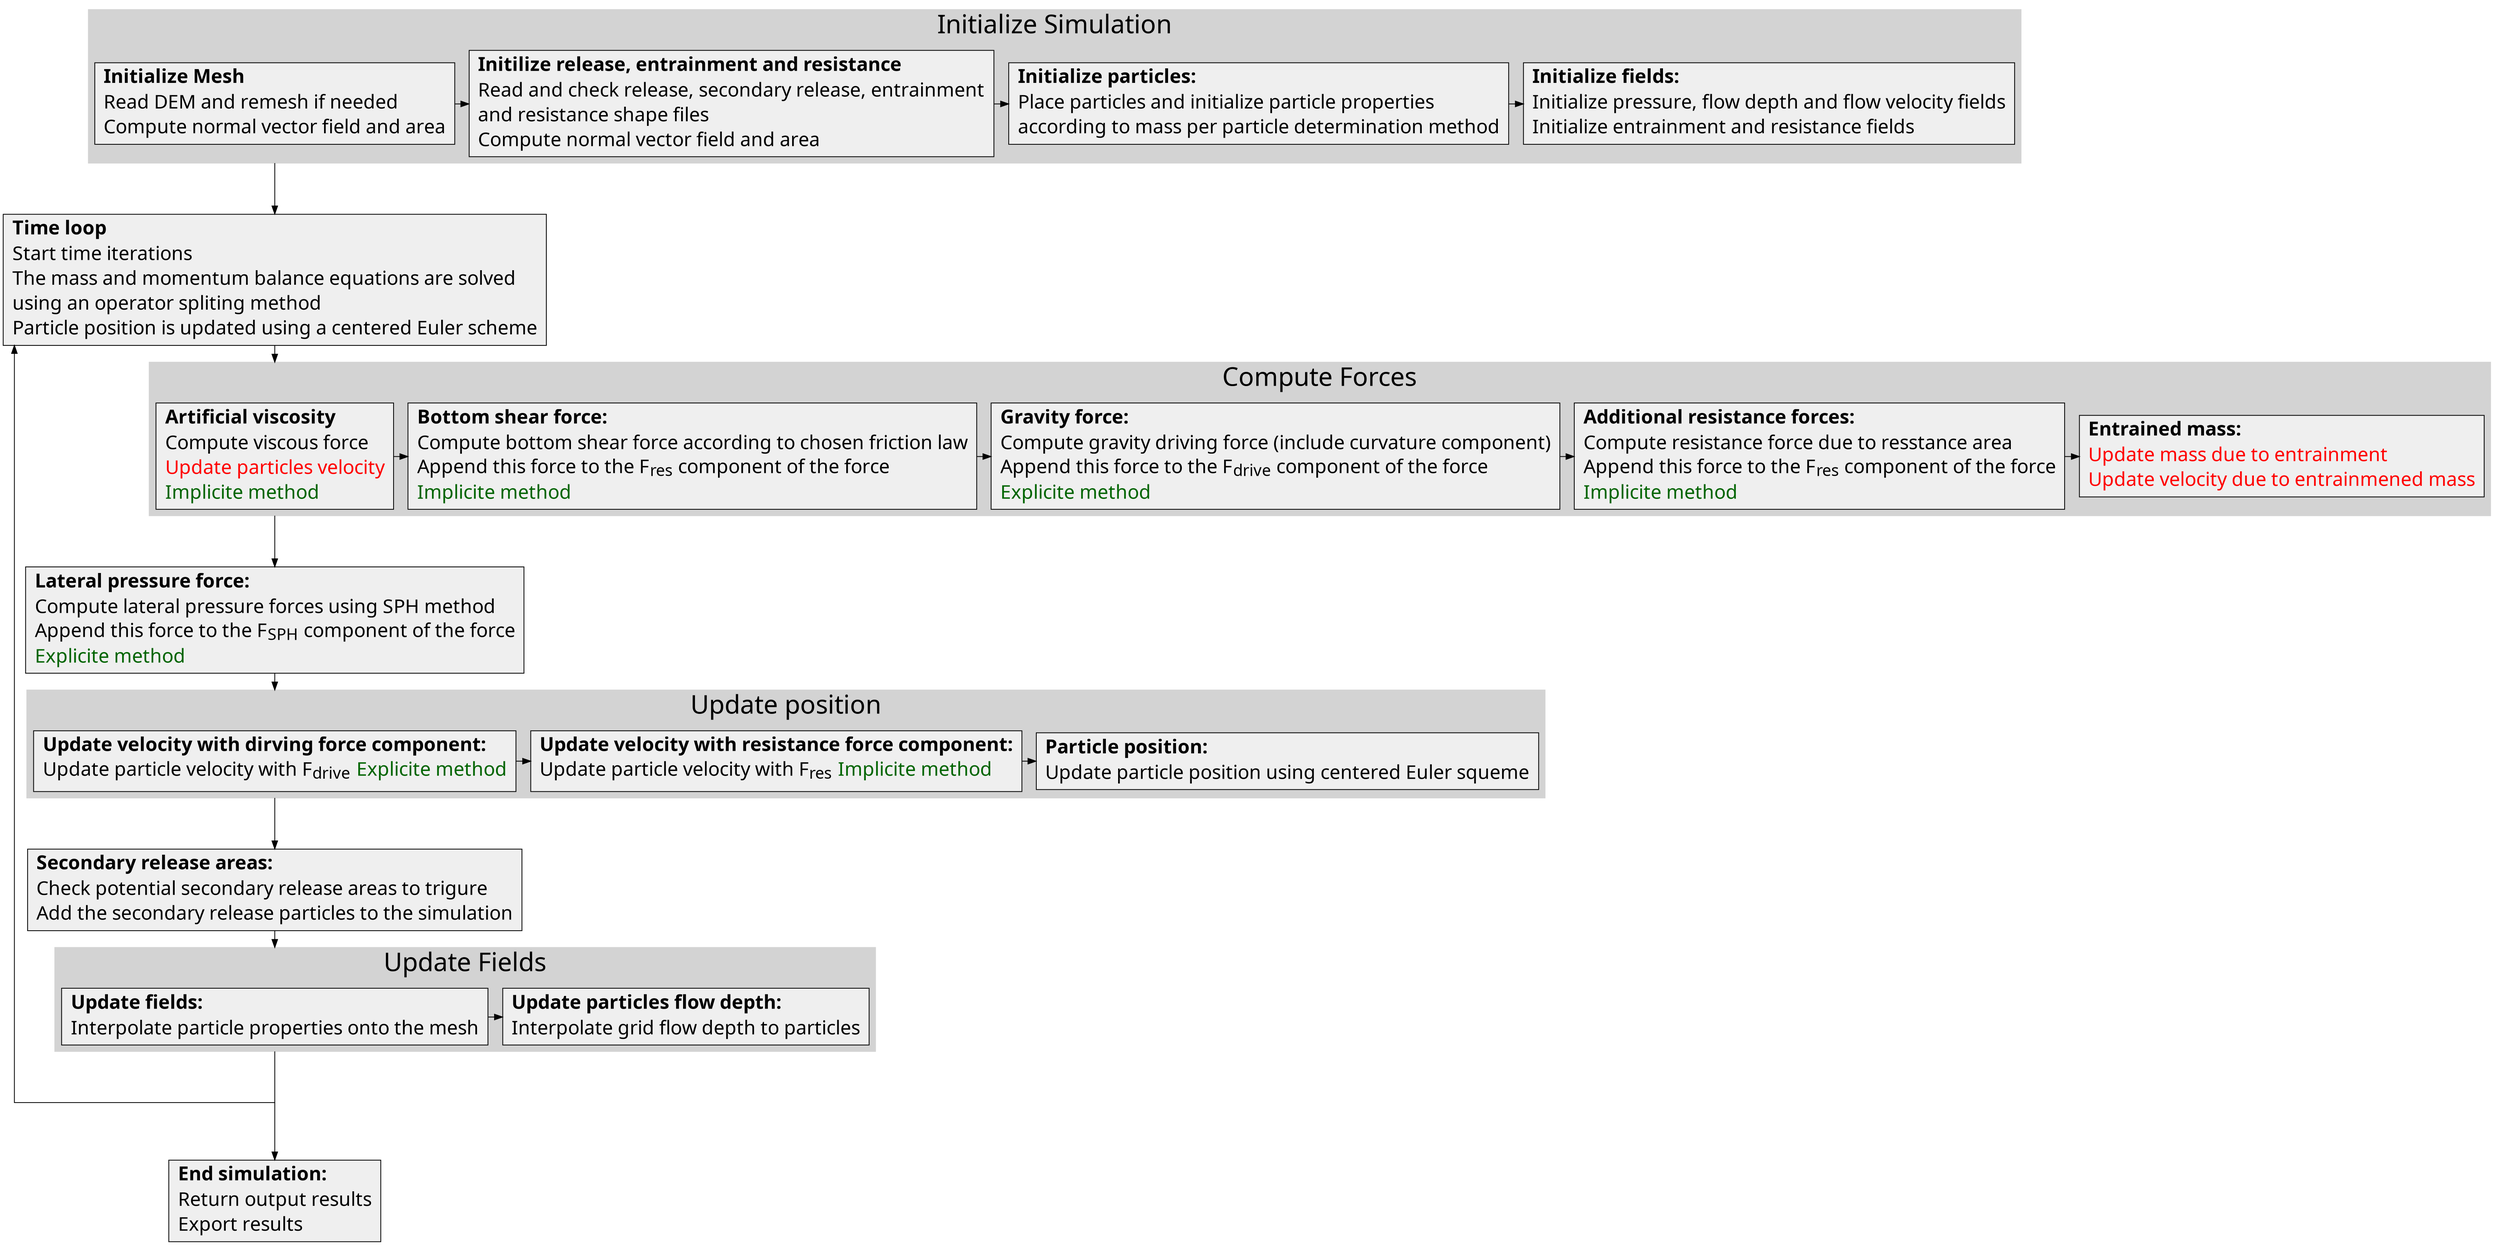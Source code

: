 
digraph "com1DFA algorithm graph" {
  /* compound=true; */
  newrank=true;
  size="100,100";
  rankdir="TB";
  graph [compound=true, ranksep=1, splines=ortho, fontname="Verdana", fontsize="32"];
  node [shape=box, style=filled, fontsize=24 fontname="Verdana" fillcolor="#efefef"];
  edge [fontname="Sans", fontsize="18"];

  prepareMesh [label=<
   <table border="0" cellborder="0" cellspacing="1">
     <tr><td align="left"><b>Initialize Mesh</b></td></tr>
     <tr><td align="left">Read DEM and remesh if needed</td></tr>
     <tr><td align="left" >Compute normal vector field and area</td></tr>
    </table>>, href="../com1DFAAlgorithm.html#initialize-mesh" tooltip="Go to: initialize mesh" target="_blank"];

  prepareAreas [label=<
   <table border="0" cellborder="0" cellspacing="1">
     <tr><td align="left"><b>Initilize release, entrainment and resistance</b></td></tr>
     <tr><td align="left">Read and check release, secondary release, entrainment</td></tr>
     <tr><td align="left">and resistance shape files</td></tr>
     <tr><td align="left" >Compute normal vector field and area</td></tr>
    </table>>, href="../com1DFAAlgorithm.html#initialize-release-entrainment-and-resistance" tooltip="Go to: release... initialization" target="_blank"];

  initializeParticles [label=<
    <table border="0" cellborder="0" cellspacing="1">
     <tr><td align="left"><b>Initialize particles:</b></td></tr>
     <tr><td align="left">Place particles and initialize particle properties</td></tr>
     <tr><td align="left">according to mass per particle determination method</td></tr>
    </table>>, href="../com1DFAAlgorithm.html#initialize-particles" tooltip="Go to: particle initialization" target="_blank"];

  initializeFields [label=<
    <table border="0" cellborder="0" cellspacing="1">
     <tr><td align="left"><b>Initialize fields:</b></td></tr>
     <tr><td align="left">Initialize pressure, flow depth and flow velocity fields</td></tr>
     <tr><td align="left">Initialize entrainment and resistance fields</td></tr>
    </table>>, href="../com1DFAAlgorithm.html#initialize-fields" tooltip="Go to: Initialize fields" target="_blank"];

  timeLoop [label=<
    <table border="0" cellborder="0" cellspacing="1">
     <tr><td align="left"><b>Time loop</b></td></tr>
     <tr><td align="left">Start time iterations</td></tr>
     <tr><td align="left">The mass and momentum balance equations are solved</td></tr>
     <tr><td align="left">using an operator spliting method</td></tr>
     <tr><td align="left">Particle position is updated using a centered Euler scheme</td></tr>
    </table>>, href="../com1DFAAlgorithm.html#time-scheme-and-iterations" tooltip="Go to: Time scheme" target="_blank"];

  endTimeLoop [width=0 shape=point label=""];


  artifViscosity [label=<
     <table border="0" cellborder="0" cellspacing="1">
       <tr><td align="left"><b>Artificial viscosity</b></td></tr>
       <tr><td align="left">Compute viscous force</td></tr>
       <tr><td align="left"><font color="red">Update particles velocity</font></td></tr>
       <tr><td align="left"><font color="darkgreen">Implicite method</font></td></tr>
     </table>>, href="../com1DFAAlgorithm.html#artificial-viscosity" tooltip="Go to: Artificial viscosity" target="_blank"];

  computeFrictForce [label=<
     <table border="0" cellborder="0" cellspacing="1">
        <tr><td align="left" href="../theoryCom1DFA.html#compute-friction-forces"><b>Bottom shear force:</b></td></tr>
        <tr><td align="left" href="../theoryCom1DFA.html#bottom-shear-force" title="Go to: Friction model" target="_blank">Compute bottom shear force according to chosen friction law</td></tr>
        <tr><td align="left" >Append this force to the F<SUB>res</SUB> component of the force</td></tr>
        <tr><td align="left"><font color="darkgreen">Implicite method</font></td></tr>
      </table>>];

  computeGravityForce [label=<
    <table border="0" cellborder="0" cellspacing="1">
       <tr><td align="left"><b>Gravity force:</b></td></tr>
       <tr><td align="left">Compute gravity driving force (include curvature component)</td></tr>
       <tr><td align="left" >Append this force to the F<SUB>drive</SUB> component of the force</td></tr>
       <tr><td align="left"><font color="darkgreen">Explicite method</font></td></tr>
     </table>>, href="../com1DFAAlgorithm.html#compute-body-driving-force" tooltip="Go to: Gravity force" target="_blank"];

  computeResForce [label=<
      <table border="0" cellborder="0" cellspacing="1">
       <tr><td align="left"><b>Additional resistance forces:</b></td></tr>
       <tr><td align="left" href="../com1DFAAlgorithm.html#added-resistance-force" title="Go to: Resistance force" target="_blank">Compute resistance force due to resstance area</td></tr>
       <tr><td align="left" >Append this force to the F<SUB>res</SUB> component of the force</td></tr>
       <tr><td align="left"><font color="darkgreen">Implicite method</font></td></tr>
     </table>>];
  updateMassEntr [label=<
      <table border="0" cellborder="0" cellspacing="1">
       <tr><td align="left"><b>Entrained mass:</b></td></tr>
       <tr><td align="left" href="../theoryCom1DFA.html#entrainment" target="_blank"><font color="red">Update mass due to entrainment</font></td></tr>
       <tr><td align="left" ><font color="red">Update velocity due to entrainmened mass</font></td></tr>
    </table>>, href="../com1DFAAlgorithm.html#take-entrainment-into-account" tooltip="Go to: Add entrained mass" target="_blank"];

  computeSPHForce [label=<
      <table border="0" cellborder="0" cellspacing="1">
       <tr><td align="left"><b>Lateral pressure force:</b></td></tr>
       <tr><td align="left" href="../DFAnumerics.html#sph-gradient" title="Go to: Add lateral pressure force" target="_blank">Compute lateral pressure forces using SPH method</td></tr>
       <tr><td align="left" >Append this force to the F<SUB>SPH</SUB> component of the force</td></tr>
       <tr><td align="left"><font color="darkgreen">Explicite method</font></td></tr>
     </table>>];

  updateVelocityDrive [label=<
    <table border="0" cellborder="0" cellspacing="1">
       <tr><td align="left"><b>Update velocity with dirving force component:</b></td></tr>
       <tr><td align="left" >Update particle velocity with F<SUB>drive</SUB> <font color="darkgreen">Explicite method</font></td></tr>
       <tr><td align="left"></td></tr>
    </table>>, href="../com1DFAAlgorithm.html#update-position" tooltip="Go to: Update Position" target="_blank"];

  updateVelocityFrict [label=<
    <table border="0" cellborder="0" cellspacing="1">
       <tr><td align="left"><b>Update velocity with resistance force component:</b></td></tr>
       <tr><td align="left" >Update particle velocity with F<SUB>res</SUB> <font color="darkgreen">Implicite method</font></td></tr>
       <tr><td align="left"></td></tr>
    </table>>, href="../com1DFAAlgorithm.html#update-position" tooltip="Go to: Update Position" target="_blank"];

  updatePartPos [label=<
      <table border="0" cellborder="0" cellspacing="1">
       <tr><td align="left"><b>Particle position:</b></td></tr>
       <tr><td align="left">Update particle position using centered Euler squeme</td></tr>
     </table>>, href="../com1DFAAlgorithm.html#update-position" tooltip="Go to: Update Position" target="_blank"];

  addSecRelease [label=<
      <table border="0" cellborder="0" cellspacing="1">
       <tr><td align="left"><b>Secondary release areas:</b></td></tr>
       <tr><td align="left" >Check potential secondary release areas to trigure</td></tr>
       <tr><td align="left" >Add the secondary release particles to the simulation</td></tr>
     </table>>, href="../com1DFAAlgorithm.html#add-secondary-release-area" tooltip="Go to: Secondary release" target="_blank"];

  updateFields [label=<
    <table border="0" cellborder="0" cellspacing="1">
       <tr><td align="left"><b>Update fields:</b></td></tr>
       <tr><td align="left" >Interpolate particle properties onto the mesh</td></tr>
    </table>>, href="../com1DFAAlgorithm.html#update-fields" tooltip="Go to: Update fields" target="_blank"];

  updateParticlesFlowDepth [label=<
    <table border="0" cellborder="0" cellspacing="1">
       <tr><td align="left"><b>Update particles flow depth:</b></td></tr>
       <tr><td align="left" >Interpolate grid flow depth to particles</td></tr>
    </table>>, href="../com1DFAAlgorithm.html#update-fields" tooltip="Go to: Update fields" target="_blank"];

  endSimulation [label=<
    <table border="0" cellborder="0" cellspacing="1">
       <tr><td align="left"><b>End simulation:</b></td></tr>
       <tr><td align="left" >Return output results</td></tr>
       <tr><td align="left" >Export results</td></tr>
    </table>>, href="../com1DFAAlgorithm.html#simulation-outputs" tooltip="Go to: Simulation outputs" target="_blank"];


  /* start -> prepareMesh [lhead=cluster_initialization]; */
  prepareMesh -> timeLoop [weight=10,ltail=cluster_initialization];
  timeLoop -> artifViscosity [weight=10,lhead=cluster_Forces];
  artifViscosity -> computeSPHForce [weight=10, ltail=cluster_Forces];
  computeSPHForce -> updateVelocityDrive [weight=10,lhead=cluster_2];
  updateVelocityDrive -> addSecRelease [weight=10,ltail=cluster_2];
  addSecRelease -> updateFields [weight=10,lhead=cluster_3];
  updateFields -> endTimeLoop [weight=10,ltail=cluster_3, arrowhead=none];
  endTimeLoop -> endSimulation [weight=10];
  endTimeLoop -> timeLoop [weight=1, constraint=false];
  /* computeFrictForce -> updateVelocityFrict[constraint=false];
  computeResForce -> updateVelocityFrict [constraint=false];
  computeSPHForce -> updateVelocityDrive [constraint=false];#, xlabel="add lateral pressure force \n component to the driving force"];
  computeGravityForce -> updateVelocityDrive [constraint=false]#, xlabel="add gravity force \n component to the driving force"]; */


  subgraph cluster_initialization {
    rank=same;
    style=filled;
    color=lightgrey;
    prepareMesh -> prepareAreas
    prepareAreas -> initializeParticles;
    initializeParticles -> initializeFields;
    label = "Initialize Simulation";
  }

  subgraph cluster_Forces {
    rank=same;
    style=filled;
    color=lightgrey;
    artifViscosity -> computeFrictForce;
    computeFrictForce -> computeGravityForce;
    computeGravityForce -> computeResForce;
    computeResForce -> updateMassEntr;
    label = "Compute Forces";
  }

  subgraph cluster_2 {
    rank=same;
    updateVelocityDrive -> updateVelocityFrict [weight=10];
    updateVelocityFrict -> updatePartPos [weight=10];
    href="../com1DFAAlgorithm.html#update-position" tooltip="Go to: Update Position" target="_blank"
    label = "Update position";
    style=filled;
    color=lightgrey;
  }
  subgraph cluster_3 {
    rank=same;
    updateFields -> updateParticlesFlowDepth [weight=10];
    label = "Update Fields";
    style=filled;
    color=lightgrey;
  }

   }
